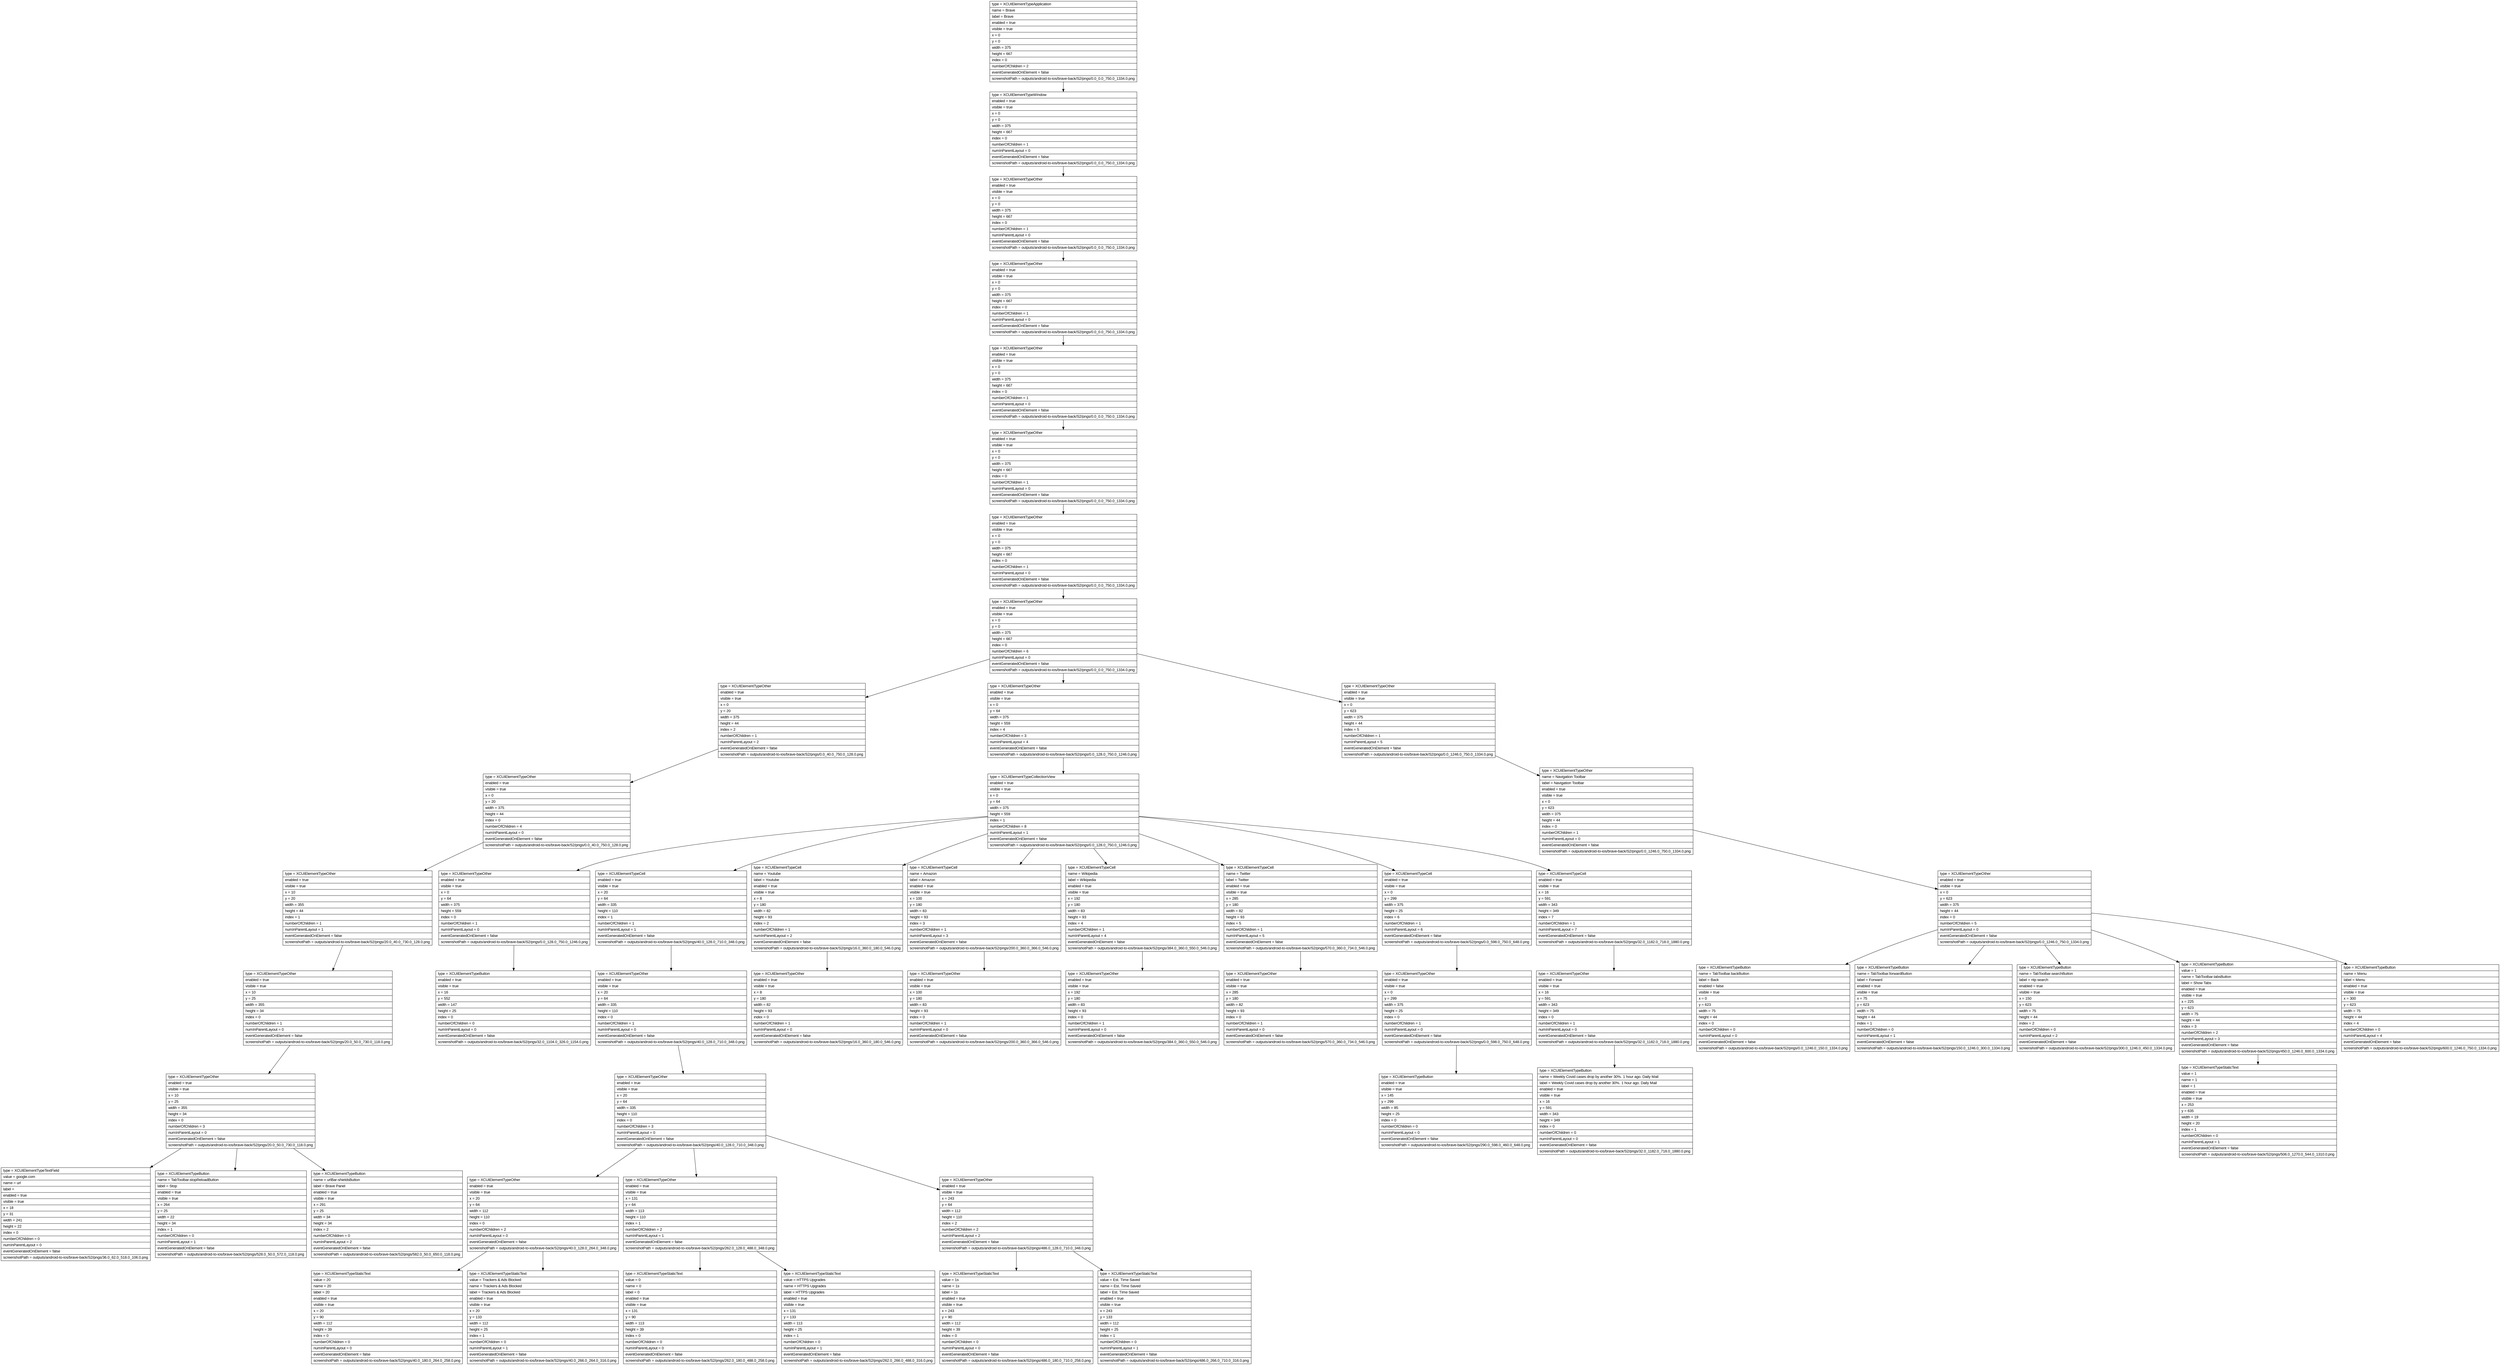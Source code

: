 digraph Layout {

	node [shape=record fontname=Arial];

	0	[label="{type = XCUIElementTypeApplication\l|name = Brave\l|label = Brave\l|enabled = true\l|visible = true\l|x = 0\l|y = 0\l|width = 375\l|height = 667\l|index = 0\l|numberOfChildren = 2\l|eventGeneratedOnElement = false \l|screenshotPath = outputs/android-to-ios/brave-back/S2/pngs/0.0_0.0_750.0_1334.0.png\l}"]
	1	[label="{type = XCUIElementTypeWindow\l|enabled = true\l|visible = true\l|x = 0\l|y = 0\l|width = 375\l|height = 667\l|index = 0\l|numberOfChildren = 1\l|numInParentLayout = 0\l|eventGeneratedOnElement = false \l|screenshotPath = outputs/android-to-ios/brave-back/S2/pngs/0.0_0.0_750.0_1334.0.png\l}"]
	2	[label="{type = XCUIElementTypeOther\l|enabled = true\l|visible = true\l|x = 0\l|y = 0\l|width = 375\l|height = 667\l|index = 0\l|numberOfChildren = 1\l|numInParentLayout = 0\l|eventGeneratedOnElement = false \l|screenshotPath = outputs/android-to-ios/brave-back/S2/pngs/0.0_0.0_750.0_1334.0.png\l}"]
	3	[label="{type = XCUIElementTypeOther\l|enabled = true\l|visible = true\l|x = 0\l|y = 0\l|width = 375\l|height = 667\l|index = 0\l|numberOfChildren = 1\l|numInParentLayout = 0\l|eventGeneratedOnElement = false \l|screenshotPath = outputs/android-to-ios/brave-back/S2/pngs/0.0_0.0_750.0_1334.0.png\l}"]
	4	[label="{type = XCUIElementTypeOther\l|enabled = true\l|visible = true\l|x = 0\l|y = 0\l|width = 375\l|height = 667\l|index = 0\l|numberOfChildren = 1\l|numInParentLayout = 0\l|eventGeneratedOnElement = false \l|screenshotPath = outputs/android-to-ios/brave-back/S2/pngs/0.0_0.0_750.0_1334.0.png\l}"]
	5	[label="{type = XCUIElementTypeOther\l|enabled = true\l|visible = true\l|x = 0\l|y = 0\l|width = 375\l|height = 667\l|index = 0\l|numberOfChildren = 1\l|numInParentLayout = 0\l|eventGeneratedOnElement = false \l|screenshotPath = outputs/android-to-ios/brave-back/S2/pngs/0.0_0.0_750.0_1334.0.png\l}"]
	6	[label="{type = XCUIElementTypeOther\l|enabled = true\l|visible = true\l|x = 0\l|y = 0\l|width = 375\l|height = 667\l|index = 0\l|numberOfChildren = 1\l|numInParentLayout = 0\l|eventGeneratedOnElement = false \l|screenshotPath = outputs/android-to-ios/brave-back/S2/pngs/0.0_0.0_750.0_1334.0.png\l}"]
	7	[label="{type = XCUIElementTypeOther\l|enabled = true\l|visible = true\l|x = 0\l|y = 0\l|width = 375\l|height = 667\l|index = 0\l|numberOfChildren = 6\l|numInParentLayout = 0\l|eventGeneratedOnElement = false \l|screenshotPath = outputs/android-to-ios/brave-back/S2/pngs/0.0_0.0_750.0_1334.0.png\l}"]
	8	[label="{type = XCUIElementTypeOther\l|enabled = true\l|visible = true\l|x = 0\l|y = 20\l|width = 375\l|height = 44\l|index = 2\l|numberOfChildren = 1\l|numInParentLayout = 2\l|eventGeneratedOnElement = false \l|screenshotPath = outputs/android-to-ios/brave-back/S2/pngs/0.0_40.0_750.0_128.0.png\l}"]
	9	[label="{type = XCUIElementTypeOther\l|enabled = true\l|visible = true\l|x = 0\l|y = 64\l|width = 375\l|height = 559\l|index = 4\l|numberOfChildren = 3\l|numInParentLayout = 4\l|eventGeneratedOnElement = false \l|screenshotPath = outputs/android-to-ios/brave-back/S2/pngs/0.0_128.0_750.0_1246.0.png\l}"]
	10	[label="{type = XCUIElementTypeOther\l|enabled = true\l|visible = true\l|x = 0\l|y = 623\l|width = 375\l|height = 44\l|index = 5\l|numberOfChildren = 1\l|numInParentLayout = 5\l|eventGeneratedOnElement = false \l|screenshotPath = outputs/android-to-ios/brave-back/S2/pngs/0.0_1246.0_750.0_1334.0.png\l}"]
	11	[label="{type = XCUIElementTypeOther\l|enabled = true\l|visible = true\l|x = 0\l|y = 20\l|width = 375\l|height = 44\l|index = 0\l|numberOfChildren = 4\l|numInParentLayout = 0\l|eventGeneratedOnElement = false \l|screenshotPath = outputs/android-to-ios/brave-back/S2/pngs/0.0_40.0_750.0_128.0.png\l}"]
	12	[label="{type = XCUIElementTypeCollectionView\l|enabled = true\l|visible = true\l|x = 0\l|y = 64\l|width = 375\l|height = 559\l|index = 1\l|numberOfChildren = 8\l|numInParentLayout = 1\l|eventGeneratedOnElement = false \l|screenshotPath = outputs/android-to-ios/brave-back/S2/pngs/0.0_128.0_750.0_1246.0.png\l}"]
	13	[label="{type = XCUIElementTypeOther\l|name = Navigation Toolbar\l|label = Navigation Toolbar\l|enabled = true\l|visible = true\l|x = 0\l|y = 623\l|width = 375\l|height = 44\l|index = 0\l|numberOfChildren = 1\l|numInParentLayout = 0\l|eventGeneratedOnElement = false \l|screenshotPath = outputs/android-to-ios/brave-back/S2/pngs/0.0_1246.0_750.0_1334.0.png\l}"]
	14	[label="{type = XCUIElementTypeOther\l|enabled = true\l|visible = true\l|x = 10\l|y = 20\l|width = 355\l|height = 44\l|index = 1\l|numberOfChildren = 1\l|numInParentLayout = 1\l|eventGeneratedOnElement = false \l|screenshotPath = outputs/android-to-ios/brave-back/S2/pngs/20.0_40.0_730.0_128.0.png\l}"]
	15	[label="{type = XCUIElementTypeOther\l|enabled = true\l|visible = true\l|x = 0\l|y = 64\l|width = 375\l|height = 559\l|index = 0\l|numberOfChildren = 1\l|numInParentLayout = 0\l|eventGeneratedOnElement = false \l|screenshotPath = outputs/android-to-ios/brave-back/S2/pngs/0.0_128.0_750.0_1246.0.png\l}"]
	16	[label="{type = XCUIElementTypeCell\l|enabled = true\l|visible = true\l|x = 20\l|y = 64\l|width = 335\l|height = 110\l|index = 1\l|numberOfChildren = 1\l|numInParentLayout = 1\l|eventGeneratedOnElement = false \l|screenshotPath = outputs/android-to-ios/brave-back/S2/pngs/40.0_128.0_710.0_348.0.png\l}"]
	17	[label="{type = XCUIElementTypeCell\l|name = Youtube\l|label = Youtube\l|enabled = true\l|visible = true\l|x = 8\l|y = 180\l|width = 82\l|height = 93\l|index = 2\l|numberOfChildren = 1\l|numInParentLayout = 2\l|eventGeneratedOnElement = false \l|screenshotPath = outputs/android-to-ios/brave-back/S2/pngs/16.0_360.0_180.0_546.0.png\l}"]
	18	[label="{type = XCUIElementTypeCell\l|name = Amazon\l|label = Amazon\l|enabled = true\l|visible = true\l|x = 100\l|y = 180\l|width = 83\l|height = 93\l|index = 3\l|numberOfChildren = 1\l|numInParentLayout = 3\l|eventGeneratedOnElement = false \l|screenshotPath = outputs/android-to-ios/brave-back/S2/pngs/200.0_360.0_366.0_546.0.png\l}"]
	19	[label="{type = XCUIElementTypeCell\l|name = Wikipedia\l|label = Wikipedia\l|enabled = true\l|visible = true\l|x = 192\l|y = 180\l|width = 83\l|height = 93\l|index = 4\l|numberOfChildren = 1\l|numInParentLayout = 4\l|eventGeneratedOnElement = false \l|screenshotPath = outputs/android-to-ios/brave-back/S2/pngs/384.0_360.0_550.0_546.0.png\l}"]
	20	[label="{type = XCUIElementTypeCell\l|name = Twitter\l|label = Twitter\l|enabled = true\l|visible = true\l|x = 285\l|y = 180\l|width = 82\l|height = 93\l|index = 5\l|numberOfChildren = 1\l|numInParentLayout = 5\l|eventGeneratedOnElement = false \l|screenshotPath = outputs/android-to-ios/brave-back/S2/pngs/570.0_360.0_734.0_546.0.png\l}"]
	21	[label="{type = XCUIElementTypeCell\l|enabled = true\l|visible = true\l|x = 0\l|y = 299\l|width = 375\l|height = 25\l|index = 6\l|numberOfChildren = 1\l|numInParentLayout = 6\l|eventGeneratedOnElement = false \l|screenshotPath = outputs/android-to-ios/brave-back/S2/pngs/0.0_598.0_750.0_648.0.png\l}"]
	22	[label="{type = XCUIElementTypeCell\l|enabled = true\l|visible = true\l|x = 16\l|y = 591\l|width = 343\l|height = 349\l|index = 7\l|numberOfChildren = 1\l|numInParentLayout = 7\l|eventGeneratedOnElement = false \l|screenshotPath = outputs/android-to-ios/brave-back/S2/pngs/32.0_1182.0_718.0_1880.0.png\l}"]
	23	[label="{type = XCUIElementTypeOther\l|enabled = true\l|visible = true\l|x = 0\l|y = 623\l|width = 375\l|height = 44\l|index = 0\l|numberOfChildren = 5\l|numInParentLayout = 0\l|eventGeneratedOnElement = false \l|screenshotPath = outputs/android-to-ios/brave-back/S2/pngs/0.0_1246.0_750.0_1334.0.png\l}"]
	24	[label="{type = XCUIElementTypeOther\l|enabled = true\l|visible = true\l|x = 10\l|y = 25\l|width = 355\l|height = 34\l|index = 0\l|numberOfChildren = 1\l|numInParentLayout = 0\l|eventGeneratedOnElement = false \l|screenshotPath = outputs/android-to-ios/brave-back/S2/pngs/20.0_50.0_730.0_118.0.png\l}"]
	25	[label="{type = XCUIElementTypeButton\l|enabled = true\l|visible = true\l|x = 16\l|y = 552\l|width = 147\l|height = 25\l|index = 0\l|numberOfChildren = 0\l|numInParentLayout = 0\l|eventGeneratedOnElement = false \l|screenshotPath = outputs/android-to-ios/brave-back/S2/pngs/32.0_1104.0_326.0_1154.0.png\l}"]
	26	[label="{type = XCUIElementTypeOther\l|enabled = true\l|visible = true\l|x = 20\l|y = 64\l|width = 335\l|height = 110\l|index = 0\l|numberOfChildren = 1\l|numInParentLayout = 0\l|eventGeneratedOnElement = false \l|screenshotPath = outputs/android-to-ios/brave-back/S2/pngs/40.0_128.0_710.0_348.0.png\l}"]
	27	[label="{type = XCUIElementTypeOther\l|enabled = true\l|visible = true\l|x = 8\l|y = 180\l|width = 82\l|height = 93\l|index = 0\l|numberOfChildren = 1\l|numInParentLayout = 0\l|eventGeneratedOnElement = false \l|screenshotPath = outputs/android-to-ios/brave-back/S2/pngs/16.0_360.0_180.0_546.0.png\l}"]
	28	[label="{type = XCUIElementTypeOther\l|enabled = true\l|visible = true\l|x = 100\l|y = 180\l|width = 83\l|height = 93\l|index = 0\l|numberOfChildren = 1\l|numInParentLayout = 0\l|eventGeneratedOnElement = false \l|screenshotPath = outputs/android-to-ios/brave-back/S2/pngs/200.0_360.0_366.0_546.0.png\l}"]
	29	[label="{type = XCUIElementTypeOther\l|enabled = true\l|visible = true\l|x = 192\l|y = 180\l|width = 83\l|height = 93\l|index = 0\l|numberOfChildren = 1\l|numInParentLayout = 0\l|eventGeneratedOnElement = false \l|screenshotPath = outputs/android-to-ios/brave-back/S2/pngs/384.0_360.0_550.0_546.0.png\l}"]
	30	[label="{type = XCUIElementTypeOther\l|enabled = true\l|visible = true\l|x = 285\l|y = 180\l|width = 82\l|height = 93\l|index = 0\l|numberOfChildren = 1\l|numInParentLayout = 0\l|eventGeneratedOnElement = false \l|screenshotPath = outputs/android-to-ios/brave-back/S2/pngs/570.0_360.0_734.0_546.0.png\l}"]
	31	[label="{type = XCUIElementTypeOther\l|enabled = true\l|visible = true\l|x = 0\l|y = 299\l|width = 375\l|height = 25\l|index = 0\l|numberOfChildren = 1\l|numInParentLayout = 0\l|eventGeneratedOnElement = false \l|screenshotPath = outputs/android-to-ios/brave-back/S2/pngs/0.0_598.0_750.0_648.0.png\l}"]
	32	[label="{type = XCUIElementTypeOther\l|enabled = true\l|visible = true\l|x = 16\l|y = 591\l|width = 343\l|height = 349\l|index = 0\l|numberOfChildren = 1\l|numInParentLayout = 0\l|eventGeneratedOnElement = false \l|screenshotPath = outputs/android-to-ios/brave-back/S2/pngs/32.0_1182.0_718.0_1880.0.png\l}"]
	33	[label="{type = XCUIElementTypeButton\l|name = TabToolbar.backButton\l|label = Back\l|enabled = false\l|visible = true\l|x = 0\l|y = 623\l|width = 75\l|height = 44\l|index = 0\l|numberOfChildren = 0\l|numInParentLayout = 0\l|eventGeneratedOnElement = false \l|screenshotPath = outputs/android-to-ios/brave-back/S2/pngs/0.0_1246.0_150.0_1334.0.png\l}"]
	34	[label="{type = XCUIElementTypeButton\l|name = TabToolbar.forwardButton\l|label = Forward\l|enabled = true\l|visible = true\l|x = 75\l|y = 623\l|width = 75\l|height = 44\l|index = 1\l|numberOfChildren = 0\l|numInParentLayout = 1\l|eventGeneratedOnElement = false \l|screenshotPath = outputs/android-to-ios/brave-back/S2/pngs/150.0_1246.0_300.0_1334.0.png\l}"]
	35	[label="{type = XCUIElementTypeButton\l|name = TabToolbar.searchButton\l|label = ntp search\l|enabled = true\l|visible = true\l|x = 150\l|y = 623\l|width = 75\l|height = 44\l|index = 2\l|numberOfChildren = 0\l|numInParentLayout = 2\l|eventGeneratedOnElement = false \l|screenshotPath = outputs/android-to-ios/brave-back/S2/pngs/300.0_1246.0_450.0_1334.0.png\l}"]
	36	[label="{type = XCUIElementTypeButton\l|value = 1\l|name = TabToolbar.tabsButton\l|label = Show Tabs\l|enabled = true\l|visible = true\l|x = 225\l|y = 623\l|width = 75\l|height = 44\l|index = 3\l|numberOfChildren = 2\l|numInParentLayout = 3\l|eventGeneratedOnElement = false \l|screenshotPath = outputs/android-to-ios/brave-back/S2/pngs/450.0_1246.0_600.0_1334.0.png\l}"]
	37	[label="{type = XCUIElementTypeButton\l|name = Menu\l|label = Menu\l|enabled = true\l|visible = true\l|x = 300\l|y = 623\l|width = 75\l|height = 44\l|index = 4\l|numberOfChildren = 0\l|numInParentLayout = 4\l|eventGeneratedOnElement = false \l|screenshotPath = outputs/android-to-ios/brave-back/S2/pngs/600.0_1246.0_750.0_1334.0.png\l}"]
	38	[label="{type = XCUIElementTypeOther\l|enabled = true\l|visible = true\l|x = 10\l|y = 25\l|width = 355\l|height = 34\l|index = 0\l|numberOfChildren = 3\l|numInParentLayout = 0\l|eventGeneratedOnElement = false \l|screenshotPath = outputs/android-to-ios/brave-back/S2/pngs/20.0_50.0_730.0_118.0.png\l}"]
	39	[label="{type = XCUIElementTypeOther\l|enabled = true\l|visible = true\l|x = 20\l|y = 64\l|width = 335\l|height = 110\l|index = 0\l|numberOfChildren = 3\l|numInParentLayout = 0\l|eventGeneratedOnElement = false \l|screenshotPath = outputs/android-to-ios/brave-back/S2/pngs/40.0_128.0_710.0_348.0.png\l}"]
	40	[label="{type = XCUIElementTypeButton\l|enabled = true\l|visible = true\l|x = 145\l|y = 299\l|width = 85\l|height = 25\l|index = 0\l|numberOfChildren = 0\l|numInParentLayout = 0\l|eventGeneratedOnElement = false \l|screenshotPath = outputs/android-to-ios/brave-back/S2/pngs/290.0_598.0_460.0_648.0.png\l}"]
	41	[label="{type = XCUIElementTypeButton\l|name = Weekly Covid cases drop by another 30%. 1 hour ago. Daily Mail\l|label = Weekly Covid cases drop by another 30%. 1 hour ago. Daily Mail\l|enabled = true\l|visible = true\l|x = 16\l|y = 591\l|width = 343\l|height = 349\l|index = 0\l|numberOfChildren = 0\l|numInParentLayout = 0\l|eventGeneratedOnElement = false \l|screenshotPath = outputs/android-to-ios/brave-back/S2/pngs/32.0_1182.0_718.0_1880.0.png\l}"]
	42	[label="{type = XCUIElementTypeStaticText\l|value = 1\l|name = 1\l|label = 1\l|enabled = true\l|visible = true\l|x = 253\l|y = 635\l|width = 19\l|height = 20\l|index = 1\l|numberOfChildren = 0\l|numInParentLayout = 1\l|eventGeneratedOnElement = false \l|screenshotPath = outputs/android-to-ios/brave-back/S2/pngs/506.0_1270.0_544.0_1310.0.png\l}"]
	43	[label="{type = XCUIElementTypeTextField\l|value = google.com\l|name = url\l|label = \l|enabled = true\l|visible = true\l|x = 18\l|y = 31\l|width = 241\l|height = 22\l|index = 0\l|numberOfChildren = 0\l|numInParentLayout = 0\l|eventGeneratedOnElement = false \l|screenshotPath = outputs/android-to-ios/brave-back/S2/pngs/36.0_62.0_518.0_106.0.png\l}"]
	44	[label="{type = XCUIElementTypeButton\l|name = TabToolbar.stopReloadButton\l|label = Stop\l|enabled = true\l|visible = true\l|x = 264\l|y = 25\l|width = 22\l|height = 34\l|index = 1\l|numberOfChildren = 0\l|numInParentLayout = 1\l|eventGeneratedOnElement = false \l|screenshotPath = outputs/android-to-ios/brave-back/S2/pngs/528.0_50.0_572.0_118.0.png\l}"]
	45	[label="{type = XCUIElementTypeButton\l|name = urlBar-shieldsButton\l|label = Brave Panel\l|enabled = true\l|visible = true\l|x = 291\l|y = 25\l|width = 34\l|height = 34\l|index = 2\l|numberOfChildren = 0\l|numInParentLayout = 2\l|eventGeneratedOnElement = false \l|screenshotPath = outputs/android-to-ios/brave-back/S2/pngs/582.0_50.0_650.0_118.0.png\l}"]
	46	[label="{type = XCUIElementTypeOther\l|enabled = true\l|visible = true\l|x = 20\l|y = 64\l|width = 112\l|height = 110\l|index = 0\l|numberOfChildren = 2\l|numInParentLayout = 0\l|eventGeneratedOnElement = false \l|screenshotPath = outputs/android-to-ios/brave-back/S2/pngs/40.0_128.0_264.0_348.0.png\l}"]
	47	[label="{type = XCUIElementTypeOther\l|enabled = true\l|visible = true\l|x = 131\l|y = 64\l|width = 113\l|height = 110\l|index = 1\l|numberOfChildren = 2\l|numInParentLayout = 1\l|eventGeneratedOnElement = false \l|screenshotPath = outputs/android-to-ios/brave-back/S2/pngs/262.0_128.0_488.0_348.0.png\l}"]
	48	[label="{type = XCUIElementTypeOther\l|enabled = true\l|visible = true\l|x = 243\l|y = 64\l|width = 112\l|height = 110\l|index = 2\l|numberOfChildren = 2\l|numInParentLayout = 2\l|eventGeneratedOnElement = false \l|screenshotPath = outputs/android-to-ios/brave-back/S2/pngs/486.0_128.0_710.0_348.0.png\l}"]
	49	[label="{type = XCUIElementTypeStaticText\l|value = 20\l|name = 20\l|label = 20\l|enabled = true\l|visible = true\l|x = 20\l|y = 90\l|width = 112\l|height = 39\l|index = 0\l|numberOfChildren = 0\l|numInParentLayout = 0\l|eventGeneratedOnElement = false \l|screenshotPath = outputs/android-to-ios/brave-back/S2/pngs/40.0_180.0_264.0_258.0.png\l}"]
	50	[label="{type = XCUIElementTypeStaticText\l|value = Trackers & Ads Blocked\l|name = Trackers & Ads Blocked\l|label = Trackers & Ads Blocked\l|enabled = true\l|visible = true\l|x = 20\l|y = 133\l|width = 112\l|height = 25\l|index = 1\l|numberOfChildren = 0\l|numInParentLayout = 1\l|eventGeneratedOnElement = false \l|screenshotPath = outputs/android-to-ios/brave-back/S2/pngs/40.0_266.0_264.0_316.0.png\l}"]
	51	[label="{type = XCUIElementTypeStaticText\l|value = 0\l|name = 0\l|label = 0\l|enabled = true\l|visible = true\l|x = 131\l|y = 90\l|width = 113\l|height = 39\l|index = 0\l|numberOfChildren = 0\l|numInParentLayout = 0\l|eventGeneratedOnElement = false \l|screenshotPath = outputs/android-to-ios/brave-back/S2/pngs/262.0_180.0_488.0_258.0.png\l}"]
	52	[label="{type = XCUIElementTypeStaticText\l|value = HTTPS  Upgrades\l|name = HTTPS  Upgrades\l|label = HTTPS  Upgrades\l|enabled = true\l|visible = true\l|x = 131\l|y = 133\l|width = 113\l|height = 25\l|index = 1\l|numberOfChildren = 0\l|numInParentLayout = 1\l|eventGeneratedOnElement = false \l|screenshotPath = outputs/android-to-ios/brave-back/S2/pngs/262.0_266.0_488.0_316.0.png\l}"]
	53	[label="{type = XCUIElementTypeStaticText\l|value = 1s\l|name = 1s\l|label = 1s\l|enabled = true\l|visible = true\l|x = 243\l|y = 90\l|width = 112\l|height = 39\l|index = 0\l|numberOfChildren = 0\l|numInParentLayout = 0\l|eventGeneratedOnElement = false \l|screenshotPath = outputs/android-to-ios/brave-back/S2/pngs/486.0_180.0_710.0_258.0.png\l}"]
	54	[label="{type = XCUIElementTypeStaticText\l|value = Est. Time  Saved\l|name = Est. Time  Saved\l|label = Est. Time  Saved\l|enabled = true\l|visible = true\l|x = 243\l|y = 133\l|width = 112\l|height = 25\l|index = 1\l|numberOfChildren = 0\l|numInParentLayout = 1\l|eventGeneratedOnElement = false \l|screenshotPath = outputs/android-to-ios/brave-back/S2/pngs/486.0_266.0_710.0_316.0.png\l}"]


	0 -> 1
	1 -> 2
	2 -> 3
	3 -> 4
	4 -> 5
	5 -> 6
	6 -> 7
	7 -> 8
	7 -> 9
	7 -> 10
	8 -> 11
	9 -> 12
	10 -> 13
	11 -> 14
	12 -> 15
	12 -> 16
	12 -> 17
	12 -> 18
	12 -> 19
	12 -> 20
	12 -> 21
	12 -> 22
	13 -> 23
	14 -> 24
	15 -> 25
	16 -> 26
	17 -> 27
	18 -> 28
	19 -> 29
	20 -> 30
	21 -> 31
	22 -> 32
	23 -> 33
	23 -> 34
	23 -> 35
	23 -> 36
	23 -> 37
	24 -> 38
	26 -> 39
	31 -> 40
	32 -> 41
	36 -> 42
	38 -> 43
	38 -> 44
	38 -> 45
	39 -> 46
	39 -> 47
	39 -> 48
	46 -> 49
	46 -> 50
	47 -> 51
	47 -> 52
	48 -> 53
	48 -> 54


}